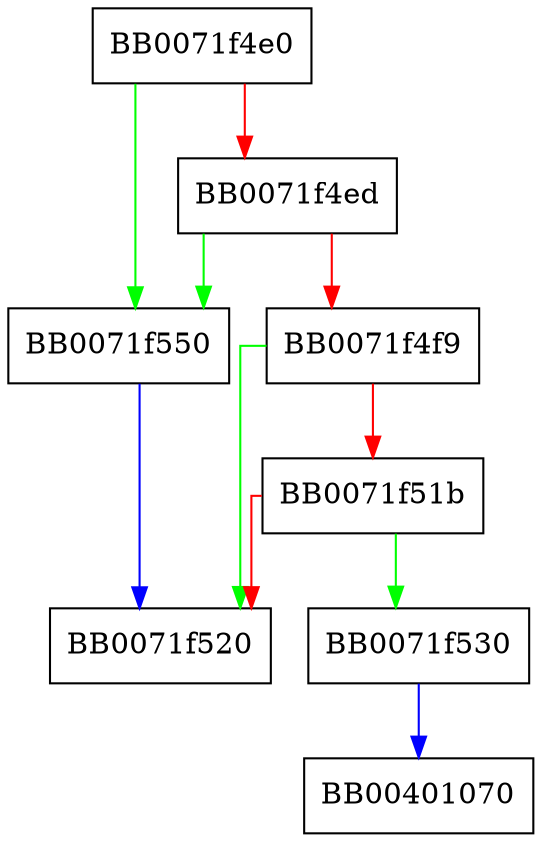 digraph ASN1_TYPE_get_octetstring {
  node [shape="box"];
  graph [splines=ortho];
  BB0071f4e0 -> BB0071f550 [color="green"];
  BB0071f4e0 -> BB0071f4ed [color="red"];
  BB0071f4ed -> BB0071f550 [color="green"];
  BB0071f4ed -> BB0071f4f9 [color="red"];
  BB0071f4f9 -> BB0071f520 [color="green"];
  BB0071f4f9 -> BB0071f51b [color="red"];
  BB0071f51b -> BB0071f530 [color="green"];
  BB0071f51b -> BB0071f520 [color="red"];
  BB0071f530 -> BB00401070 [color="blue"];
  BB0071f550 -> BB0071f520 [color="blue"];
}